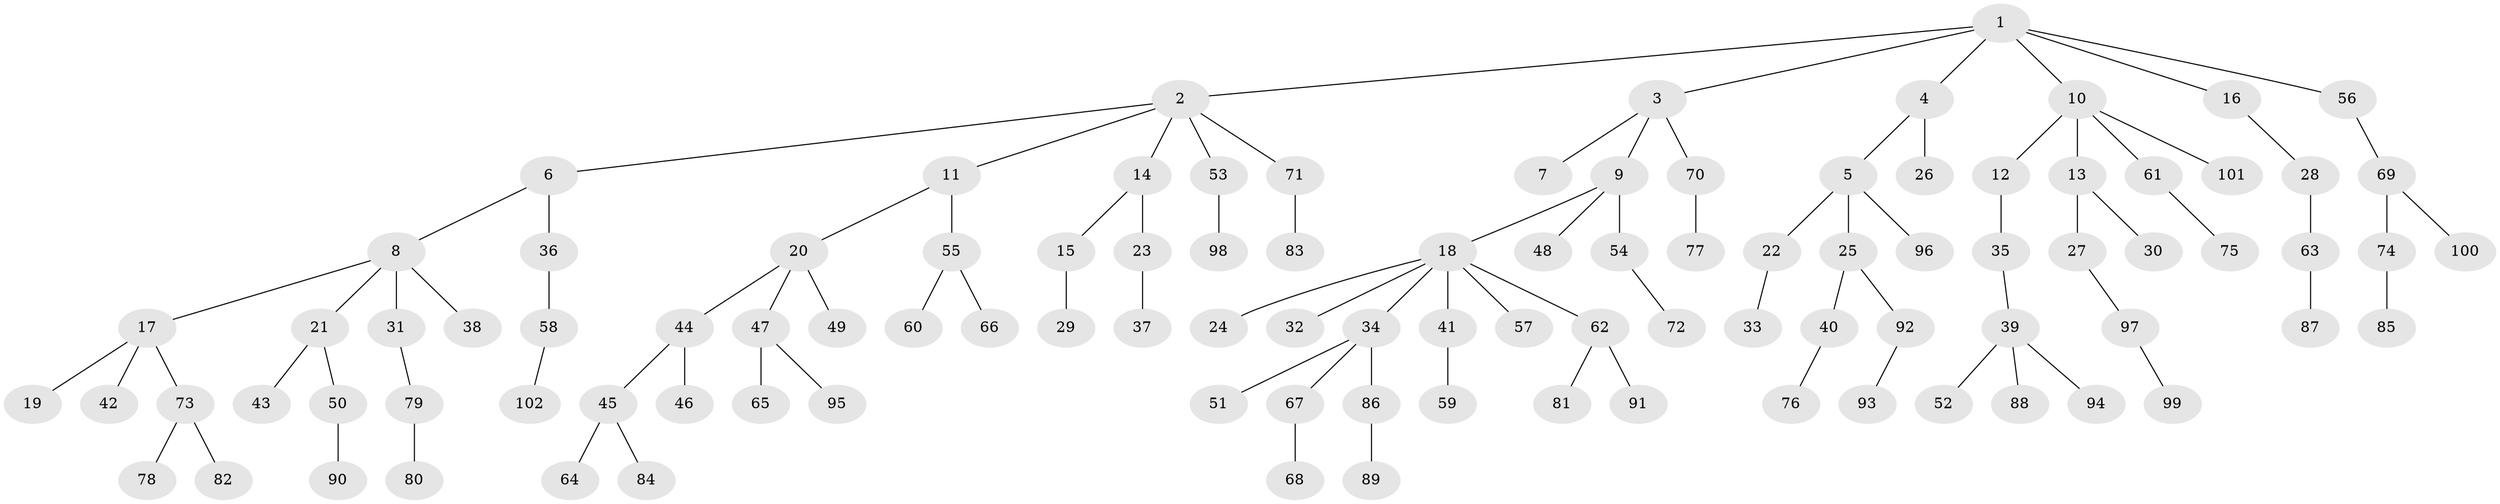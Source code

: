 // coarse degree distribution, {10: 0.025, 6: 0.025, 2: 0.225, 3: 0.05, 5: 0.05, 4: 0.025, 1: 0.6}
// Generated by graph-tools (version 1.1) at 2025/19/03/04/25 18:19:09]
// undirected, 102 vertices, 101 edges
graph export_dot {
graph [start="1"]
  node [color=gray90,style=filled];
  1;
  2;
  3;
  4;
  5;
  6;
  7;
  8;
  9;
  10;
  11;
  12;
  13;
  14;
  15;
  16;
  17;
  18;
  19;
  20;
  21;
  22;
  23;
  24;
  25;
  26;
  27;
  28;
  29;
  30;
  31;
  32;
  33;
  34;
  35;
  36;
  37;
  38;
  39;
  40;
  41;
  42;
  43;
  44;
  45;
  46;
  47;
  48;
  49;
  50;
  51;
  52;
  53;
  54;
  55;
  56;
  57;
  58;
  59;
  60;
  61;
  62;
  63;
  64;
  65;
  66;
  67;
  68;
  69;
  70;
  71;
  72;
  73;
  74;
  75;
  76;
  77;
  78;
  79;
  80;
  81;
  82;
  83;
  84;
  85;
  86;
  87;
  88;
  89;
  90;
  91;
  92;
  93;
  94;
  95;
  96;
  97;
  98;
  99;
  100;
  101;
  102;
  1 -- 2;
  1 -- 3;
  1 -- 4;
  1 -- 10;
  1 -- 16;
  1 -- 56;
  2 -- 6;
  2 -- 11;
  2 -- 14;
  2 -- 53;
  2 -- 71;
  3 -- 7;
  3 -- 9;
  3 -- 70;
  4 -- 5;
  4 -- 26;
  5 -- 22;
  5 -- 25;
  5 -- 96;
  6 -- 8;
  6 -- 36;
  8 -- 17;
  8 -- 21;
  8 -- 31;
  8 -- 38;
  9 -- 18;
  9 -- 48;
  9 -- 54;
  10 -- 12;
  10 -- 13;
  10 -- 61;
  10 -- 101;
  11 -- 20;
  11 -- 55;
  12 -- 35;
  13 -- 27;
  13 -- 30;
  14 -- 15;
  14 -- 23;
  15 -- 29;
  16 -- 28;
  17 -- 19;
  17 -- 42;
  17 -- 73;
  18 -- 24;
  18 -- 32;
  18 -- 34;
  18 -- 41;
  18 -- 57;
  18 -- 62;
  20 -- 44;
  20 -- 47;
  20 -- 49;
  21 -- 43;
  21 -- 50;
  22 -- 33;
  23 -- 37;
  25 -- 40;
  25 -- 92;
  27 -- 97;
  28 -- 63;
  31 -- 79;
  34 -- 51;
  34 -- 67;
  34 -- 86;
  35 -- 39;
  36 -- 58;
  39 -- 52;
  39 -- 88;
  39 -- 94;
  40 -- 76;
  41 -- 59;
  44 -- 45;
  44 -- 46;
  45 -- 64;
  45 -- 84;
  47 -- 65;
  47 -- 95;
  50 -- 90;
  53 -- 98;
  54 -- 72;
  55 -- 60;
  55 -- 66;
  56 -- 69;
  58 -- 102;
  61 -- 75;
  62 -- 81;
  62 -- 91;
  63 -- 87;
  67 -- 68;
  69 -- 74;
  69 -- 100;
  70 -- 77;
  71 -- 83;
  73 -- 78;
  73 -- 82;
  74 -- 85;
  79 -- 80;
  86 -- 89;
  92 -- 93;
  97 -- 99;
}
